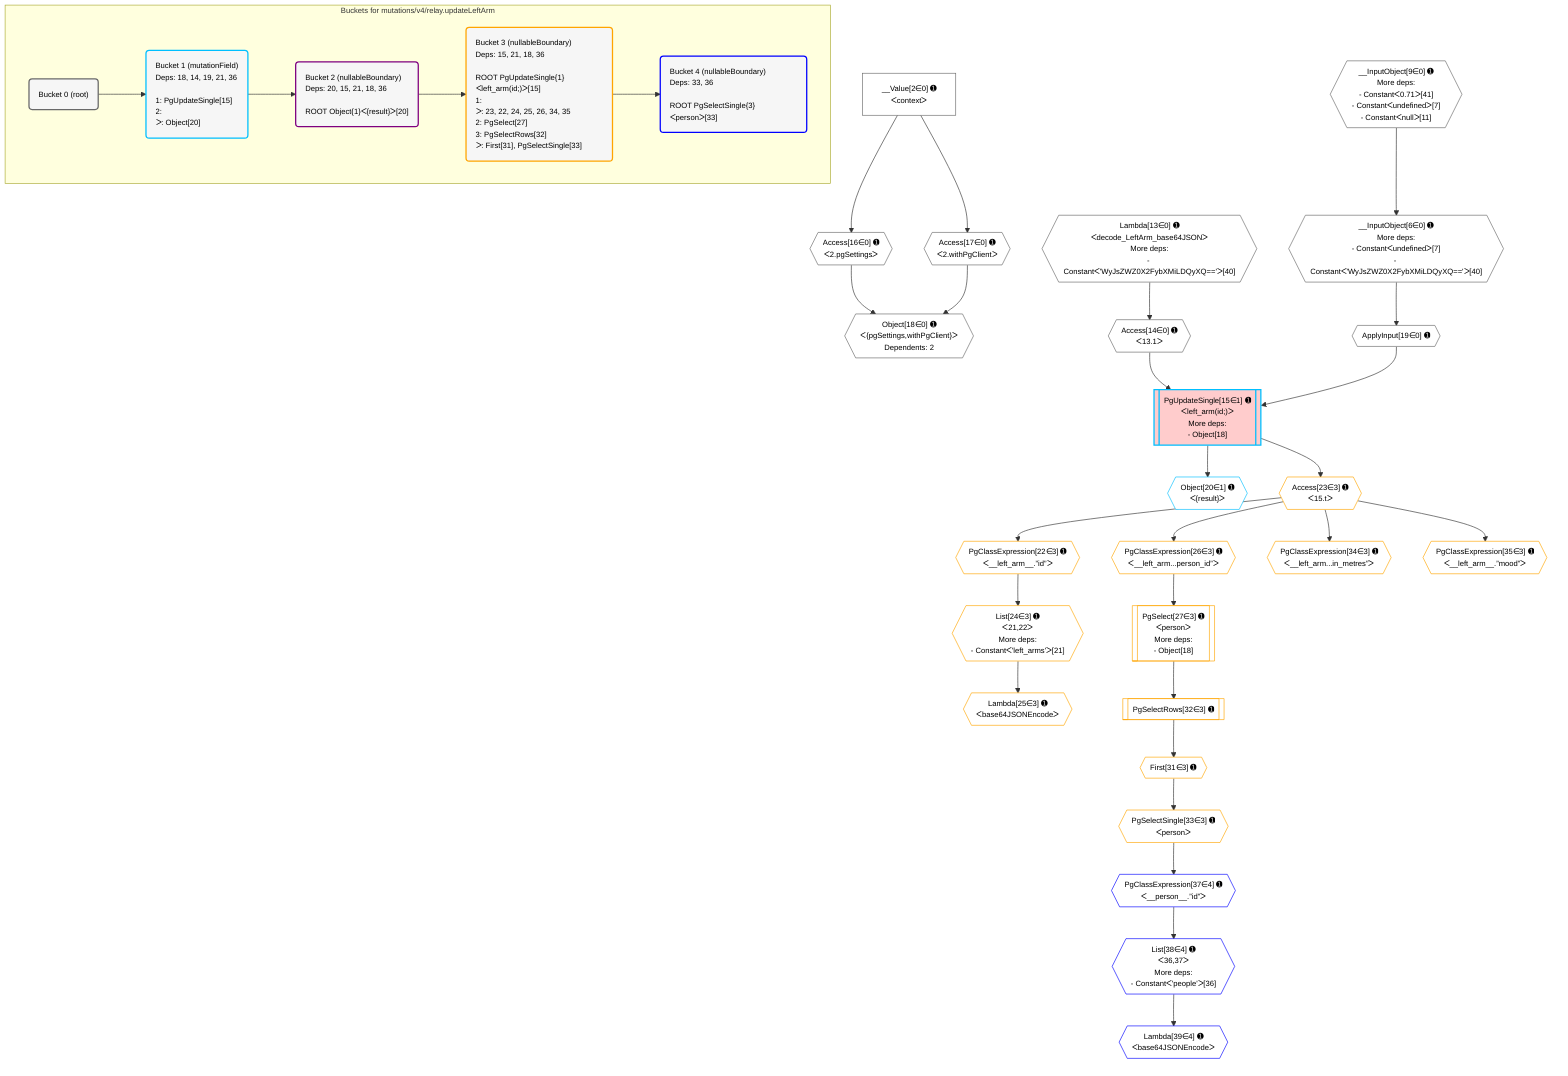%%{init: {'themeVariables': { 'fontSize': '12px'}}}%%
graph TD
    classDef path fill:#eee,stroke:#000,color:#000
    classDef plan fill:#fff,stroke-width:1px,color:#000
    classDef itemplan fill:#fff,stroke-width:2px,color:#000
    classDef unbatchedplan fill:#dff,stroke-width:1px,color:#000
    classDef sideeffectplan fill:#fcc,stroke-width:2px,color:#000
    classDef bucket fill:#f6f6f6,color:#000,stroke-width:2px,text-align:left

    subgraph "Buckets for mutations/v4/relay.updateLeftArm"
    Bucket0("Bucket 0 (root)"):::bucket
    Bucket1("Bucket 1 (mutationField)<br />Deps: 18, 14, 19, 21, 36<br /><br />1: PgUpdateSingle[15]<br />2: <br />ᐳ: Object[20]"):::bucket
    Bucket2("Bucket 2 (nullableBoundary)<br />Deps: 20, 15, 21, 18, 36<br /><br />ROOT Object{1}ᐸ{result}ᐳ[20]"):::bucket
    Bucket3("Bucket 3 (nullableBoundary)<br />Deps: 15, 21, 18, 36<br /><br />ROOT PgUpdateSingle{1}ᐸleft_arm(id;)ᐳ[15]<br />1: <br />ᐳ: 23, 22, 24, 25, 26, 34, 35<br />2: PgSelect[27]<br />3: PgSelectRows[32]<br />ᐳ: First[31], PgSelectSingle[33]"):::bucket
    Bucket4("Bucket 4 (nullableBoundary)<br />Deps: 33, 36<br /><br />ROOT PgSelectSingle{3}ᐸpersonᐳ[33]"):::bucket
    end
    Bucket0 --> Bucket1
    Bucket1 --> Bucket2
    Bucket2 --> Bucket3
    Bucket3 --> Bucket4

    %% plan dependencies
    __InputObject6{{"__InputObject[6∈0] ➊<br />More deps:<br />- Constantᐸundefinedᐳ[7]<br />- Constantᐸ'WyJsZWZ0X2FybXMiLDQyXQ=='ᐳ[40]"}}:::plan
    __InputObject9{{"__InputObject[9∈0] ➊<br />More deps:<br />- Constantᐸ0.71ᐳ[41]<br />- Constantᐸundefinedᐳ[7]<br />- Constantᐸnullᐳ[11]"}}:::plan
    __InputObject9 --> __InputObject6
    Object18{{"Object[18∈0] ➊<br />ᐸ{pgSettings,withPgClient}ᐳ<br />Dependents: 2"}}:::plan
    Access16{{"Access[16∈0] ➊<br />ᐸ2.pgSettingsᐳ"}}:::plan
    Access17{{"Access[17∈0] ➊<br />ᐸ2.withPgClientᐳ"}}:::plan
    Access16 & Access17 --> Object18
    Lambda13{{"Lambda[13∈0] ➊<br />ᐸdecode_LeftArm_base64JSONᐳ<br />More deps:<br />- Constantᐸ'WyJsZWZ0X2FybXMiLDQyXQ=='ᐳ[40]"}}:::plan
    Access14{{"Access[14∈0] ➊<br />ᐸ13.1ᐳ"}}:::plan
    Lambda13 --> Access14
    __Value2["__Value[2∈0] ➊<br />ᐸcontextᐳ"]:::plan
    __Value2 --> Access16
    __Value2 --> Access17
    ApplyInput19{{"ApplyInput[19∈0] ➊"}}:::plan
    __InputObject6 --> ApplyInput19
    PgUpdateSingle15[["PgUpdateSingle[15∈1] ➊<br />ᐸleft_arm(id;)ᐳ<br />More deps:<br />- Object[18]"]]:::sideeffectplan
    Access14 & ApplyInput19 --> PgUpdateSingle15
    Object20{{"Object[20∈1] ➊<br />ᐸ{result}ᐳ"}}:::plan
    PgUpdateSingle15 --> Object20
    List24{{"List[24∈3] ➊<br />ᐸ21,22ᐳ<br />More deps:<br />- Constantᐸ'left_arms'ᐳ[21]"}}:::plan
    PgClassExpression22{{"PgClassExpression[22∈3] ➊<br />ᐸ__left_arm__.”id”ᐳ"}}:::plan
    PgClassExpression22 --> List24
    PgSelect27[["PgSelect[27∈3] ➊<br />ᐸpersonᐳ<br />More deps:<br />- Object[18]"]]:::plan
    PgClassExpression26{{"PgClassExpression[26∈3] ➊<br />ᐸ__left_arm...person_id”ᐳ"}}:::plan
    PgClassExpression26 --> PgSelect27
    Access23{{"Access[23∈3] ➊<br />ᐸ15.tᐳ"}}:::plan
    Access23 --> PgClassExpression22
    PgUpdateSingle15 --> Access23
    Lambda25{{"Lambda[25∈3] ➊<br />ᐸbase64JSONEncodeᐳ"}}:::plan
    List24 --> Lambda25
    Access23 --> PgClassExpression26
    First31{{"First[31∈3] ➊"}}:::plan
    PgSelectRows32[["PgSelectRows[32∈3] ➊"]]:::plan
    PgSelectRows32 --> First31
    PgSelect27 --> PgSelectRows32
    PgSelectSingle33{{"PgSelectSingle[33∈3] ➊<br />ᐸpersonᐳ"}}:::plan
    First31 --> PgSelectSingle33
    PgClassExpression34{{"PgClassExpression[34∈3] ➊<br />ᐸ__left_arm...in_metres”ᐳ"}}:::plan
    Access23 --> PgClassExpression34
    PgClassExpression35{{"PgClassExpression[35∈3] ➊<br />ᐸ__left_arm__.”mood”ᐳ"}}:::plan
    Access23 --> PgClassExpression35
    List38{{"List[38∈4] ➊<br />ᐸ36,37ᐳ<br />More deps:<br />- Constantᐸ'people'ᐳ[36]"}}:::plan
    PgClassExpression37{{"PgClassExpression[37∈4] ➊<br />ᐸ__person__.”id”ᐳ"}}:::plan
    PgClassExpression37 --> List38
    PgSelectSingle33 --> PgClassExpression37
    Lambda39{{"Lambda[39∈4] ➊<br />ᐸbase64JSONEncodeᐳ"}}:::plan
    List38 --> Lambda39

    %% define steps
    classDef bucket0 stroke:#696969
    class Bucket0,__Value2,__InputObject6,__InputObject9,Lambda13,Access14,Access16,Access17,Object18,ApplyInput19 bucket0
    classDef bucket1 stroke:#00bfff
    class Bucket1,PgUpdateSingle15,Object20 bucket1
    classDef bucket2 stroke:#7f007f
    class Bucket2 bucket2
    classDef bucket3 stroke:#ffa500
    class Bucket3,PgClassExpression22,Access23,List24,Lambda25,PgClassExpression26,PgSelect27,First31,PgSelectRows32,PgSelectSingle33,PgClassExpression34,PgClassExpression35 bucket3
    classDef bucket4 stroke:#0000ff
    class Bucket4,PgClassExpression37,List38,Lambda39 bucket4